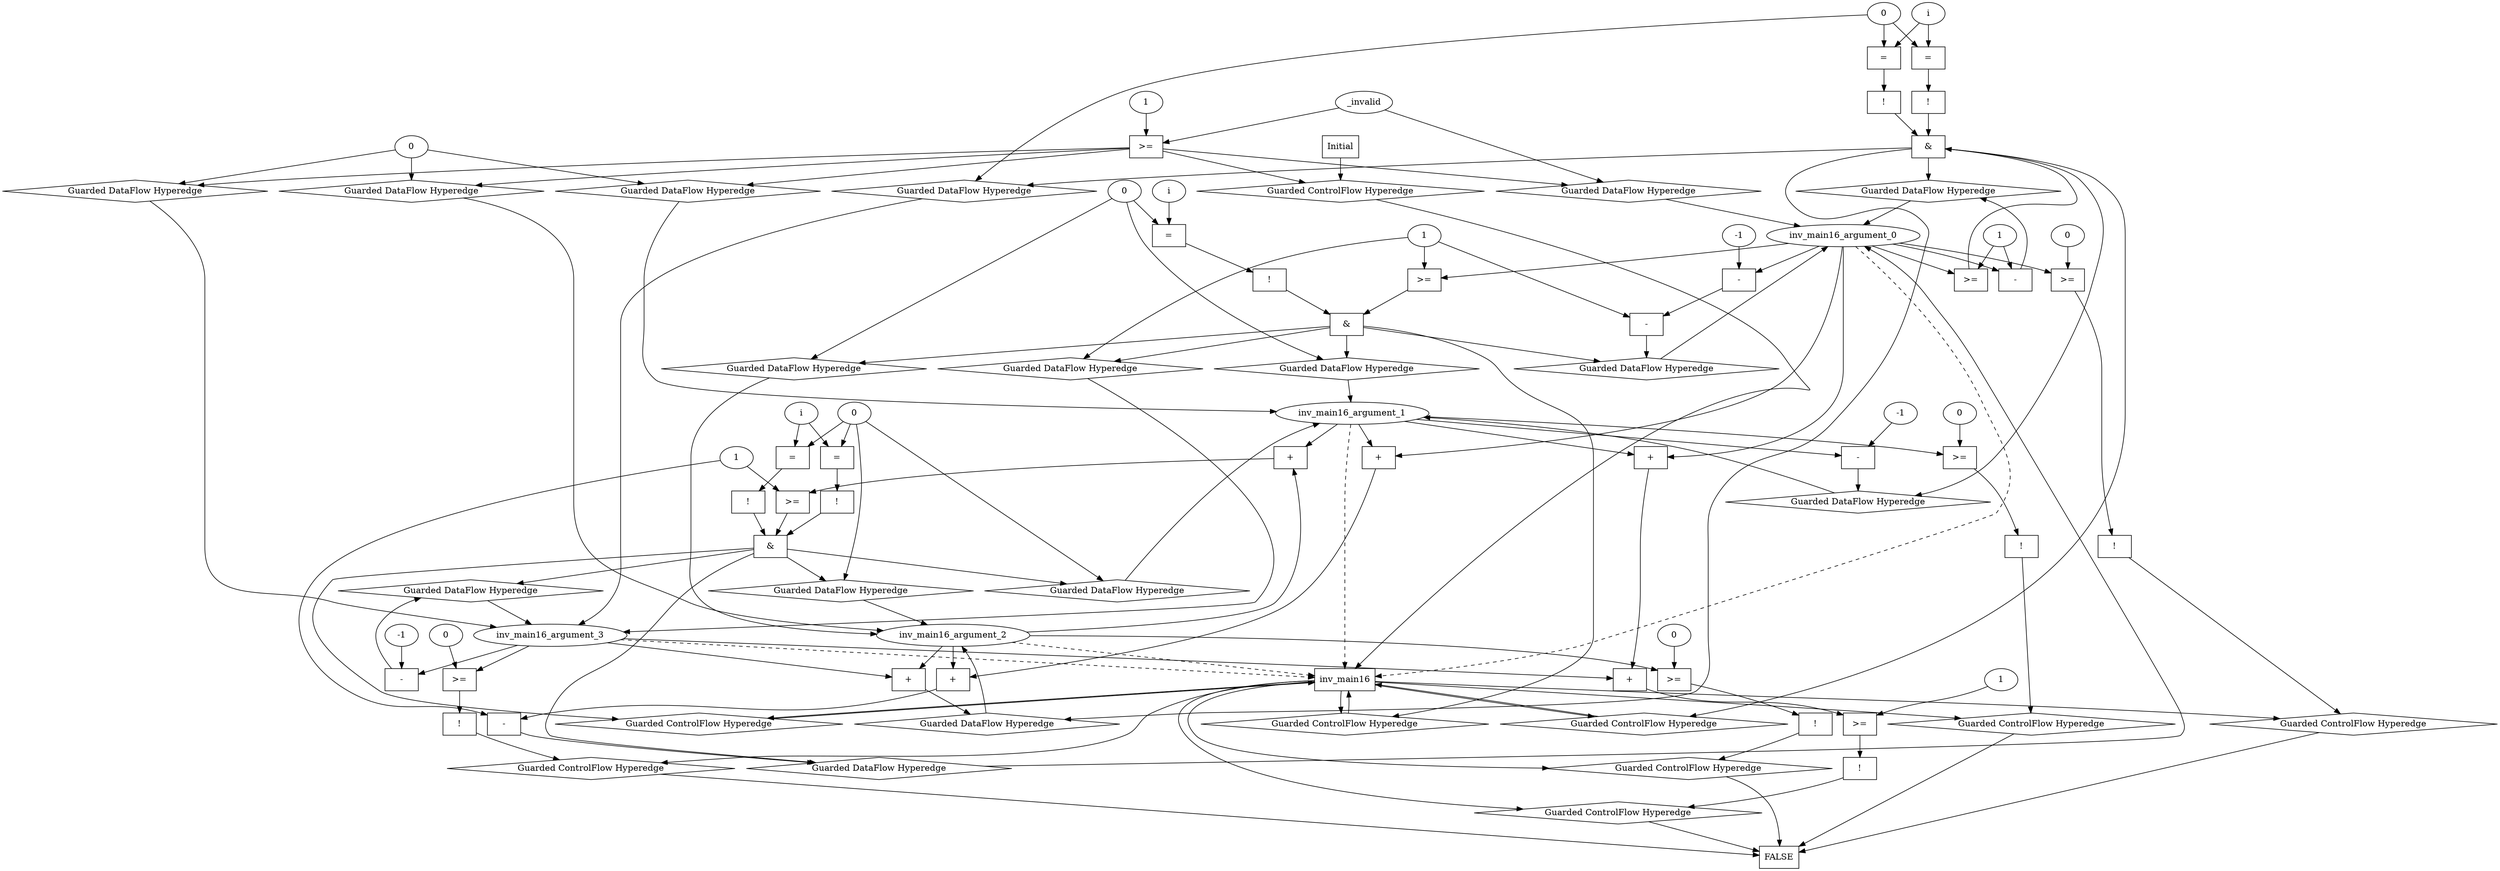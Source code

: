 digraph dag {
inv_main16 [label="inv_main16" shape="rect"];
FALSE [label="FALSE" shape="rect"];
Initial [label="Initial" shape="rect"];
ControlFowHyperEdge_0 [label="Guarded ControlFlow Hyperedge" shape="diamond"];
Initial -> ControlFowHyperEdge_0[label=""]
ControlFowHyperEdge_0 -> inv_main16[label=""]
ControlFowHyperEdge_1 [label="Guarded ControlFlow Hyperedge" shape="diamond"];
inv_main16 -> ControlFowHyperEdge_1[label=""]
ControlFowHyperEdge_1 -> inv_main16[label=""]
ControlFowHyperEdge_2 [label="Guarded ControlFlow Hyperedge" shape="diamond"];
inv_main16 -> ControlFowHyperEdge_2[label=""]
ControlFowHyperEdge_2 -> inv_main16[label=""]
ControlFowHyperEdge_3 [label="Guarded ControlFlow Hyperedge" shape="diamond"];
inv_main16 -> ControlFowHyperEdge_3[label=""]
ControlFowHyperEdge_3 -> inv_main16[label=""]
ControlFowHyperEdge_4 [label="Guarded ControlFlow Hyperedge" shape="diamond"];
inv_main16 -> ControlFowHyperEdge_4[label=""]
ControlFowHyperEdge_4 -> FALSE[label=""]
ControlFowHyperEdge_5 [label="Guarded ControlFlow Hyperedge" shape="diamond"];
inv_main16 -> ControlFowHyperEdge_5[label=""]
ControlFowHyperEdge_5 -> FALSE[label=""]
ControlFowHyperEdge_6 [label="Guarded ControlFlow Hyperedge" shape="diamond"];
inv_main16 -> ControlFowHyperEdge_6[label=""]
ControlFowHyperEdge_6 -> FALSE[label=""]
ControlFowHyperEdge_7 [label="Guarded ControlFlow Hyperedge" shape="diamond"];
inv_main16 -> ControlFowHyperEdge_7[label=""]
ControlFowHyperEdge_7 -> FALSE[label=""]
ControlFowHyperEdge_8 [label="Guarded ControlFlow Hyperedge" shape="diamond"];
inv_main16 -> ControlFowHyperEdge_8[label=""]
ControlFowHyperEdge_8 -> FALSE[label=""]
inv_main16_argument_0 [label="inv_main16_argument_0" shape="oval"];
inv_main16_argument_0 -> inv_main16[label="" style="dashed"]
inv_main16_argument_1 [label="inv_main16_argument_1" shape="oval"];
inv_main16_argument_1 -> inv_main16[label="" style="dashed"]
inv_main16_argument_2 [label="inv_main16_argument_2" shape="oval"];
inv_main16_argument_2 -> inv_main16[label="" style="dashed"]
inv_main16_argument_3 [label="inv_main16_argument_3" shape="oval"];
inv_main16_argument_3 -> inv_main16[label="" style="dashed"]

xxxinv_main16___Initial_0xxxguard_0_node_0 [label=">=" shape="rect"];
xxxinv_main16___Initial_0xxxguard_0_node_2 [label="1"];
xxxinv_main16___Initial_0xxxdataFlow_0_node_0->xxxinv_main16___Initial_0xxxguard_0_node_0
xxxinv_main16___Initial_0xxxguard_0_node_2->xxxinv_main16___Initial_0xxxguard_0_node_0

xxxinv_main16___Initial_0xxxguard_0_node_0->ControlFowHyperEdge_0 [label=""];
xxxinv_main16___Initial_0xxxdataFlow_0_node_0 [label="_invalid"];

xxxinv_main16___Initial_0xxxdataFlow_0_node_0->DataFowHyperEdge_0_inv_main16_argument_0 [label=""];
xxxinv_main16___Initial_0xxxdataFlow1_node_0 [label="0"];

xxxinv_main16___Initial_0xxxdataFlow1_node_0->DataFowHyperEdge_0_inv_main16_argument_1 [label=""];

xxxinv_main16___Initial_0xxxdataFlow1_node_0->DataFowHyperEdge_0_inv_main16_argument_2 [label=""];

xxxinv_main16___Initial_0xxxdataFlow1_node_0->DataFowHyperEdge_0_inv_main16_argument_3 [label=""];
xxxinv_main16___inv_main16_1xxx_and [label="&" shape="rect"];
xxxinv_main16___inv_main16_1xxxguard_0_node_0 [label=">=" shape="rect"];
inv_main16_argument_0->xxxinv_main16___inv_main16_1xxxguard_0_node_0
xxxinv_main16___inv_main16_1xxxdataFlow_0_node_2->xxxinv_main16___inv_main16_1xxxguard_0_node_0

xxxinv_main16___inv_main16_1xxxguard_0_node_0->xxxinv_main16___inv_main16_1xxx_and [label=""];
xxxinv_main16___inv_main16_1xxxguard1_node_0 [label="!" shape="rect"];
xxxinv_main16___inv_main16_1xxxguard1_node_1 [label="=" shape="rect"];
xxxinv_main16___inv_main16_1xxxguard1_node_2 [label="i"];
xxxinv_main16___inv_main16_1xxxguard1_node_1->xxxinv_main16___inv_main16_1xxxguard1_node_0
xxxinv_main16___inv_main16_1xxxguard1_node_2->xxxinv_main16___inv_main16_1xxxguard1_node_1
xxxinv_main16___inv_main16_1xxxdataFlow3_node_0->xxxinv_main16___inv_main16_1xxxguard1_node_1

xxxinv_main16___inv_main16_1xxxguard1_node_0->xxxinv_main16___inv_main16_1xxx_and [label=""];
xxxinv_main16___inv_main16_1xxxguard2_node_0 [label="!" shape="rect"];
xxxinv_main16___inv_main16_1xxxguard2_node_1 [label="=" shape="rect"];
xxxinv_main16___inv_main16_1xxxguard2_node_1->xxxinv_main16___inv_main16_1xxxguard2_node_0
xxxinv_main16___inv_main16_1xxxguard1_node_2->xxxinv_main16___inv_main16_1xxxguard2_node_1
xxxinv_main16___inv_main16_1xxxdataFlow3_node_0->xxxinv_main16___inv_main16_1xxxguard2_node_1

xxxinv_main16___inv_main16_1xxxguard2_node_0->xxxinv_main16___inv_main16_1xxx_and [label=""];
xxxinv_main16___inv_main16_1xxx_and->ControlFowHyperEdge_1 [label=""];
xxxinv_main16___inv_main16_1xxxdataFlow_0_node_0 [label="-" shape="rect"];
xxxinv_main16___inv_main16_1xxxdataFlow_0_node_2 [label="1"];
inv_main16_argument_0->xxxinv_main16___inv_main16_1xxxdataFlow_0_node_0
xxxinv_main16___inv_main16_1xxxdataFlow_0_node_2->xxxinv_main16___inv_main16_1xxxdataFlow_0_node_0

xxxinv_main16___inv_main16_1xxxdataFlow_0_node_0->DataFowHyperEdge_1_inv_main16_argument_0 [label=""];
xxxinv_main16___inv_main16_1xxxdataFlow1_node_0 [label="-" shape="rect"];
xxxinv_main16___inv_main16_1xxxdataFlow1_node_2 [label="-1"];
inv_main16_argument_1->xxxinv_main16___inv_main16_1xxxdataFlow1_node_0
xxxinv_main16___inv_main16_1xxxdataFlow1_node_2->xxxinv_main16___inv_main16_1xxxdataFlow1_node_0

xxxinv_main16___inv_main16_1xxxdataFlow1_node_0->DataFowHyperEdge_1_inv_main16_argument_1 [label=""];
xxxinv_main16___inv_main16_1xxxdataFlow2_node_0 [label="+" shape="rect"];
inv_main16_argument_2->xxxinv_main16___inv_main16_1xxxdataFlow2_node_0
inv_main16_argument_3->xxxinv_main16___inv_main16_1xxxdataFlow2_node_0

xxxinv_main16___inv_main16_1xxxdataFlow2_node_0->DataFowHyperEdge_1_inv_main16_argument_2 [label=""];
xxxinv_main16___inv_main16_1xxxdataFlow3_node_0 [label="0"];

xxxinv_main16___inv_main16_1xxxdataFlow3_node_0->DataFowHyperEdge_1_inv_main16_argument_3 [label=""];
xxxinv_main16___inv_main16_2xxx_and [label="&" shape="rect"];
xxxinv_main16___inv_main16_2xxxguard_0_node_0 [label=">=" shape="rect"];
xxxinv_main16___inv_main16_2xxxguard_0_node_1 [label="+" shape="rect"];
xxxinv_main16___inv_main16_2xxxguard_0_node_1->xxxinv_main16___inv_main16_2xxxguard_0_node_0
xxxinv_main16___inv_main16_2xxxdataFlow_0_node_6->xxxinv_main16___inv_main16_2xxxguard_0_node_0
inv_main16_argument_2->xxxinv_main16___inv_main16_2xxxguard_0_node_1
inv_main16_argument_1->xxxinv_main16___inv_main16_2xxxguard_0_node_1

xxxinv_main16___inv_main16_2xxxguard_0_node_0->xxxinv_main16___inv_main16_2xxx_and [label=""];
xxxinv_main16___inv_main16_2xxxguard1_node_0 [label="!" shape="rect"];
xxxinv_main16___inv_main16_2xxxguard1_node_1 [label="=" shape="rect"];
xxxinv_main16___inv_main16_2xxxguard1_node_2 [label="i"];
xxxinv_main16___inv_main16_2xxxguard1_node_1->xxxinv_main16___inv_main16_2xxxguard1_node_0
xxxinv_main16___inv_main16_2xxxguard1_node_2->xxxinv_main16___inv_main16_2xxxguard1_node_1
xxxinv_main16___inv_main16_2xxxdataFlow1_node_0->xxxinv_main16___inv_main16_2xxxguard1_node_1

xxxinv_main16___inv_main16_2xxxguard1_node_0->xxxinv_main16___inv_main16_2xxx_and [label=""];
xxxinv_main16___inv_main16_2xxxguard2_node_0 [label="!" shape="rect"];
xxxinv_main16___inv_main16_2xxxguard2_node_1 [label="=" shape="rect"];
xxxinv_main16___inv_main16_2xxxguard2_node_1->xxxinv_main16___inv_main16_2xxxguard2_node_0
xxxinv_main16___inv_main16_2xxxguard1_node_2->xxxinv_main16___inv_main16_2xxxguard2_node_1
xxxinv_main16___inv_main16_2xxxdataFlow1_node_0->xxxinv_main16___inv_main16_2xxxguard2_node_1

xxxinv_main16___inv_main16_2xxxguard2_node_0->xxxinv_main16___inv_main16_2xxx_and [label=""];
xxxinv_main16___inv_main16_2xxx_and->ControlFowHyperEdge_2 [label=""];
xxxinv_main16___inv_main16_2xxxdataFlow_0_node_0 [label="-" shape="rect"];
xxxinv_main16___inv_main16_2xxxdataFlow_0_node_1 [label="+" shape="rect"];
xxxinv_main16___inv_main16_2xxxdataFlow_0_node_2 [label="+" shape="rect"];
xxxinv_main16___inv_main16_2xxxdataFlow_0_node_6 [label="1"];
xxxinv_main16___inv_main16_2xxxdataFlow_0_node_1->xxxinv_main16___inv_main16_2xxxdataFlow_0_node_0
xxxinv_main16___inv_main16_2xxxdataFlow_0_node_6->xxxinv_main16___inv_main16_2xxxdataFlow_0_node_0
xxxinv_main16___inv_main16_2xxxdataFlow_0_node_2->xxxinv_main16___inv_main16_2xxxdataFlow_0_node_1
inv_main16_argument_2->xxxinv_main16___inv_main16_2xxxdataFlow_0_node_1
inv_main16_argument_0->xxxinv_main16___inv_main16_2xxxdataFlow_0_node_2
inv_main16_argument_1->xxxinv_main16___inv_main16_2xxxdataFlow_0_node_2

xxxinv_main16___inv_main16_2xxxdataFlow_0_node_0->DataFowHyperEdge_2_inv_main16_argument_0 [label=""];
xxxinv_main16___inv_main16_2xxxdataFlow1_node_0 [label="0"];

xxxinv_main16___inv_main16_2xxxdataFlow1_node_0->DataFowHyperEdge_2_inv_main16_argument_1 [label=""];

xxxinv_main16___inv_main16_2xxxdataFlow1_node_0->DataFowHyperEdge_2_inv_main16_argument_2 [label=""];
xxxinv_main16___inv_main16_2xxxdataFlow3_node_0 [label="-" shape="rect"];
xxxinv_main16___inv_main16_2xxxdataFlow3_node_2 [label="-1"];
inv_main16_argument_3->xxxinv_main16___inv_main16_2xxxdataFlow3_node_0
xxxinv_main16___inv_main16_2xxxdataFlow3_node_2->xxxinv_main16___inv_main16_2xxxdataFlow3_node_0

xxxinv_main16___inv_main16_2xxxdataFlow3_node_0->DataFowHyperEdge_2_inv_main16_argument_3 [label=""];
xxxinv_main16___inv_main16_3xxx_and [label="&" shape="rect"];
xxxinv_main16___inv_main16_3xxxguard_0_node_0 [label=">=" shape="rect"];
inv_main16_argument_0->xxxinv_main16___inv_main16_3xxxguard_0_node_0
xxxinv_main16___inv_main16_3xxxdataFlow_0_node_4->xxxinv_main16___inv_main16_3xxxguard_0_node_0

xxxinv_main16___inv_main16_3xxxguard_0_node_0->xxxinv_main16___inv_main16_3xxx_and [label=""];
xxxinv_main16___inv_main16_3xxxguard1_node_0 [label="!" shape="rect"];
xxxinv_main16___inv_main16_3xxxguard1_node_1 [label="=" shape="rect"];
xxxinv_main16___inv_main16_3xxxguard1_node_2 [label="i"];
xxxinv_main16___inv_main16_3xxxguard1_node_1->xxxinv_main16___inv_main16_3xxxguard1_node_0
xxxinv_main16___inv_main16_3xxxguard1_node_2->xxxinv_main16___inv_main16_3xxxguard1_node_1
xxxinv_main16___inv_main16_3xxxdataFlow1_node_0->xxxinv_main16___inv_main16_3xxxguard1_node_1

xxxinv_main16___inv_main16_3xxxguard1_node_0->xxxinv_main16___inv_main16_3xxx_and [label=""];
xxxinv_main16___inv_main16_3xxx_and->ControlFowHyperEdge_3 [label=""];
xxxinv_main16___inv_main16_3xxxdataFlow_0_node_0 [label="-" shape="rect"];
xxxinv_main16___inv_main16_3xxxdataFlow_0_node_1 [label="-" shape="rect"];
xxxinv_main16___inv_main16_3xxxdataFlow_0_node_3 [label="-1"];
xxxinv_main16___inv_main16_3xxxdataFlow_0_node_4 [label="1"];
xxxinv_main16___inv_main16_3xxxdataFlow_0_node_1->xxxinv_main16___inv_main16_3xxxdataFlow_0_node_0
xxxinv_main16___inv_main16_3xxxdataFlow_0_node_4->xxxinv_main16___inv_main16_3xxxdataFlow_0_node_0
inv_main16_argument_0->xxxinv_main16___inv_main16_3xxxdataFlow_0_node_1
xxxinv_main16___inv_main16_3xxxdataFlow_0_node_3->xxxinv_main16___inv_main16_3xxxdataFlow_0_node_1

xxxinv_main16___inv_main16_3xxxdataFlow_0_node_0->DataFowHyperEdge_3_inv_main16_argument_0 [label=""];
xxxinv_main16___inv_main16_3xxxdataFlow1_node_0 [label="0"];

xxxinv_main16___inv_main16_3xxxdataFlow1_node_0->DataFowHyperEdge_3_inv_main16_argument_1 [label=""];

xxxinv_main16___inv_main16_3xxxdataFlow1_node_0->DataFowHyperEdge_3_inv_main16_argument_2 [label=""];

xxxinv_main16___inv_main16_3xxxdataFlow_0_node_4->DataFowHyperEdge_3_inv_main16_argument_3 [label=""];
xxxFALSE___inv_main16_4xxxguard_0_node_0 [label="!" shape="rect"];
xxxFALSE___inv_main16_4xxxguard_0_node_1 [label=">=" shape="rect"];
xxxFALSE___inv_main16_4xxxguard_0_node_3 [label="0"];
xxxFALSE___inv_main16_4xxxguard_0_node_1->xxxFALSE___inv_main16_4xxxguard_0_node_0
inv_main16_argument_3->xxxFALSE___inv_main16_4xxxguard_0_node_1
xxxFALSE___inv_main16_4xxxguard_0_node_3->xxxFALSE___inv_main16_4xxxguard_0_node_1

xxxFALSE___inv_main16_4xxxguard_0_node_0->ControlFowHyperEdge_4 [label=""];
xxxFALSE___inv_main16_5xxxguard_0_node_0 [label="!" shape="rect"];
xxxFALSE___inv_main16_5xxxguard_0_node_1 [label=">=" shape="rect"];
xxxFALSE___inv_main16_5xxxguard_0_node_3 [label="0"];
xxxFALSE___inv_main16_5xxxguard_0_node_1->xxxFALSE___inv_main16_5xxxguard_0_node_0
inv_main16_argument_2->xxxFALSE___inv_main16_5xxxguard_0_node_1
xxxFALSE___inv_main16_5xxxguard_0_node_3->xxxFALSE___inv_main16_5xxxguard_0_node_1

xxxFALSE___inv_main16_5xxxguard_0_node_0->ControlFowHyperEdge_5 [label=""];
xxxFALSE___inv_main16_6xxxguard_0_node_0 [label="!" shape="rect"];
xxxFALSE___inv_main16_6xxxguard_0_node_1 [label=">=" shape="rect"];
xxxFALSE___inv_main16_6xxxguard_0_node_3 [label="0"];
xxxFALSE___inv_main16_6xxxguard_0_node_1->xxxFALSE___inv_main16_6xxxguard_0_node_0
inv_main16_argument_1->xxxFALSE___inv_main16_6xxxguard_0_node_1
xxxFALSE___inv_main16_6xxxguard_0_node_3->xxxFALSE___inv_main16_6xxxguard_0_node_1

xxxFALSE___inv_main16_6xxxguard_0_node_0->ControlFowHyperEdge_6 [label=""];
xxxFALSE___inv_main16_7xxxguard_0_node_0 [label="!" shape="rect"];
xxxFALSE___inv_main16_7xxxguard_0_node_1 [label=">=" shape="rect"];
xxxFALSE___inv_main16_7xxxguard_0_node_3 [label="0"];
xxxFALSE___inv_main16_7xxxguard_0_node_1->xxxFALSE___inv_main16_7xxxguard_0_node_0
inv_main16_argument_0->xxxFALSE___inv_main16_7xxxguard_0_node_1
xxxFALSE___inv_main16_7xxxguard_0_node_3->xxxFALSE___inv_main16_7xxxguard_0_node_1

xxxFALSE___inv_main16_7xxxguard_0_node_0->ControlFowHyperEdge_7 [label=""];
xxxFALSE___inv_main16_8xxxguard_0_node_0 [label="!" shape="rect"];
xxxFALSE___inv_main16_8xxxguard_0_node_1 [label=">=" shape="rect"];
xxxFALSE___inv_main16_8xxxguard_0_node_2 [label="+" shape="rect"];
xxxFALSE___inv_main16_8xxxguard_0_node_3 [label="+" shape="rect"];
xxxFALSE___inv_main16_8xxxguard_0_node_7 [label="1"];
xxxFALSE___inv_main16_8xxxguard_0_node_1->xxxFALSE___inv_main16_8xxxguard_0_node_0
xxxFALSE___inv_main16_8xxxguard_0_node_2->xxxFALSE___inv_main16_8xxxguard_0_node_1
xxxFALSE___inv_main16_8xxxguard_0_node_7->xxxFALSE___inv_main16_8xxxguard_0_node_1
xxxFALSE___inv_main16_8xxxguard_0_node_3->xxxFALSE___inv_main16_8xxxguard_0_node_2
inv_main16_argument_3->xxxFALSE___inv_main16_8xxxguard_0_node_2
inv_main16_argument_0->xxxFALSE___inv_main16_8xxxguard_0_node_3
inv_main16_argument_1->xxxFALSE___inv_main16_8xxxguard_0_node_3

xxxFALSE___inv_main16_8xxxguard_0_node_0->ControlFowHyperEdge_8 [label=""];
DataFowHyperEdge_0_inv_main16_argument_0 [label="Guarded DataFlow Hyperedge" shape="diamond"];
DataFowHyperEdge_0_inv_main16_argument_0 -> inv_main16_argument_0[label=""]
xxxinv_main16___Initial_0xxxguard_0_node_0 -> DataFowHyperEdge_0_inv_main16_argument_0[label=""]
DataFowHyperEdge_0_inv_main16_argument_1 [label="Guarded DataFlow Hyperedge" shape="diamond"];
DataFowHyperEdge_0_inv_main16_argument_1 -> inv_main16_argument_1[label=""]
xxxinv_main16___Initial_0xxxguard_0_node_0 -> DataFowHyperEdge_0_inv_main16_argument_1[label=""]
DataFowHyperEdge_0_inv_main16_argument_2 [label="Guarded DataFlow Hyperedge" shape="diamond"];
DataFowHyperEdge_0_inv_main16_argument_2 -> inv_main16_argument_2[label=""]
xxxinv_main16___Initial_0xxxguard_0_node_0 -> DataFowHyperEdge_0_inv_main16_argument_2[label=""]
DataFowHyperEdge_0_inv_main16_argument_3 [label="Guarded DataFlow Hyperedge" shape="diamond"];
DataFowHyperEdge_0_inv_main16_argument_3 -> inv_main16_argument_3[label=""]
xxxinv_main16___Initial_0xxxguard_0_node_0 -> DataFowHyperEdge_0_inv_main16_argument_3[label=""]
DataFowHyperEdge_1_inv_main16_argument_0 [label="Guarded DataFlow Hyperedge" shape="diamond"];
DataFowHyperEdge_1_inv_main16_argument_0 -> inv_main16_argument_0[label=""]
xxxinv_main16___inv_main16_1xxx_and -> DataFowHyperEdge_1_inv_main16_argument_0[label=""]
DataFowHyperEdge_1_inv_main16_argument_1 [label="Guarded DataFlow Hyperedge" shape="diamond"];
DataFowHyperEdge_1_inv_main16_argument_1 -> inv_main16_argument_1[label=""]
xxxinv_main16___inv_main16_1xxx_and -> DataFowHyperEdge_1_inv_main16_argument_1[label=""]
DataFowHyperEdge_1_inv_main16_argument_2 [label="Guarded DataFlow Hyperedge" shape="diamond"];
DataFowHyperEdge_1_inv_main16_argument_2 -> inv_main16_argument_2[label=""]
xxxinv_main16___inv_main16_1xxx_and -> DataFowHyperEdge_1_inv_main16_argument_2[label=""]
DataFowHyperEdge_1_inv_main16_argument_3 [label="Guarded DataFlow Hyperedge" shape="diamond"];
DataFowHyperEdge_1_inv_main16_argument_3 -> inv_main16_argument_3[label=""]
xxxinv_main16___inv_main16_1xxx_and -> DataFowHyperEdge_1_inv_main16_argument_3[label=""]
DataFowHyperEdge_2_inv_main16_argument_0 [label="Guarded DataFlow Hyperedge" shape="diamond"];
DataFowHyperEdge_2_inv_main16_argument_0 -> inv_main16_argument_0[label=""]
xxxinv_main16___inv_main16_2xxx_and -> DataFowHyperEdge_2_inv_main16_argument_0[label=""]
DataFowHyperEdge_2_inv_main16_argument_1 [label="Guarded DataFlow Hyperedge" shape="diamond"];
DataFowHyperEdge_2_inv_main16_argument_1 -> inv_main16_argument_1[label=""]
xxxinv_main16___inv_main16_2xxx_and -> DataFowHyperEdge_2_inv_main16_argument_1[label=""]
DataFowHyperEdge_2_inv_main16_argument_2 [label="Guarded DataFlow Hyperedge" shape="diamond"];
DataFowHyperEdge_2_inv_main16_argument_2 -> inv_main16_argument_2[label=""]
xxxinv_main16___inv_main16_2xxx_and -> DataFowHyperEdge_2_inv_main16_argument_2[label=""]
DataFowHyperEdge_2_inv_main16_argument_3 [label="Guarded DataFlow Hyperedge" shape="diamond"];
DataFowHyperEdge_2_inv_main16_argument_3 -> inv_main16_argument_3[label=""]
xxxinv_main16___inv_main16_2xxx_and -> DataFowHyperEdge_2_inv_main16_argument_3[label=""]
DataFowHyperEdge_3_inv_main16_argument_0 [label="Guarded DataFlow Hyperedge" shape="diamond"];
DataFowHyperEdge_3_inv_main16_argument_0 -> inv_main16_argument_0[label=""]
xxxinv_main16___inv_main16_3xxx_and -> DataFowHyperEdge_3_inv_main16_argument_0[label=""]
DataFowHyperEdge_3_inv_main16_argument_1 [label="Guarded DataFlow Hyperedge" shape="diamond"];
DataFowHyperEdge_3_inv_main16_argument_1 -> inv_main16_argument_1[label=""]
xxxinv_main16___inv_main16_3xxx_and -> DataFowHyperEdge_3_inv_main16_argument_1[label=""]
DataFowHyperEdge_3_inv_main16_argument_2 [label="Guarded DataFlow Hyperedge" shape="diamond"];
DataFowHyperEdge_3_inv_main16_argument_2 -> inv_main16_argument_2[label=""]
xxxinv_main16___inv_main16_3xxx_and -> DataFowHyperEdge_3_inv_main16_argument_2[label=""]
DataFowHyperEdge_3_inv_main16_argument_3 [label="Guarded DataFlow Hyperedge" shape="diamond"];
DataFowHyperEdge_3_inv_main16_argument_3 -> inv_main16_argument_3[label=""]
xxxinv_main16___inv_main16_3xxx_and -> DataFowHyperEdge_3_inv_main16_argument_3[label=""]
}
